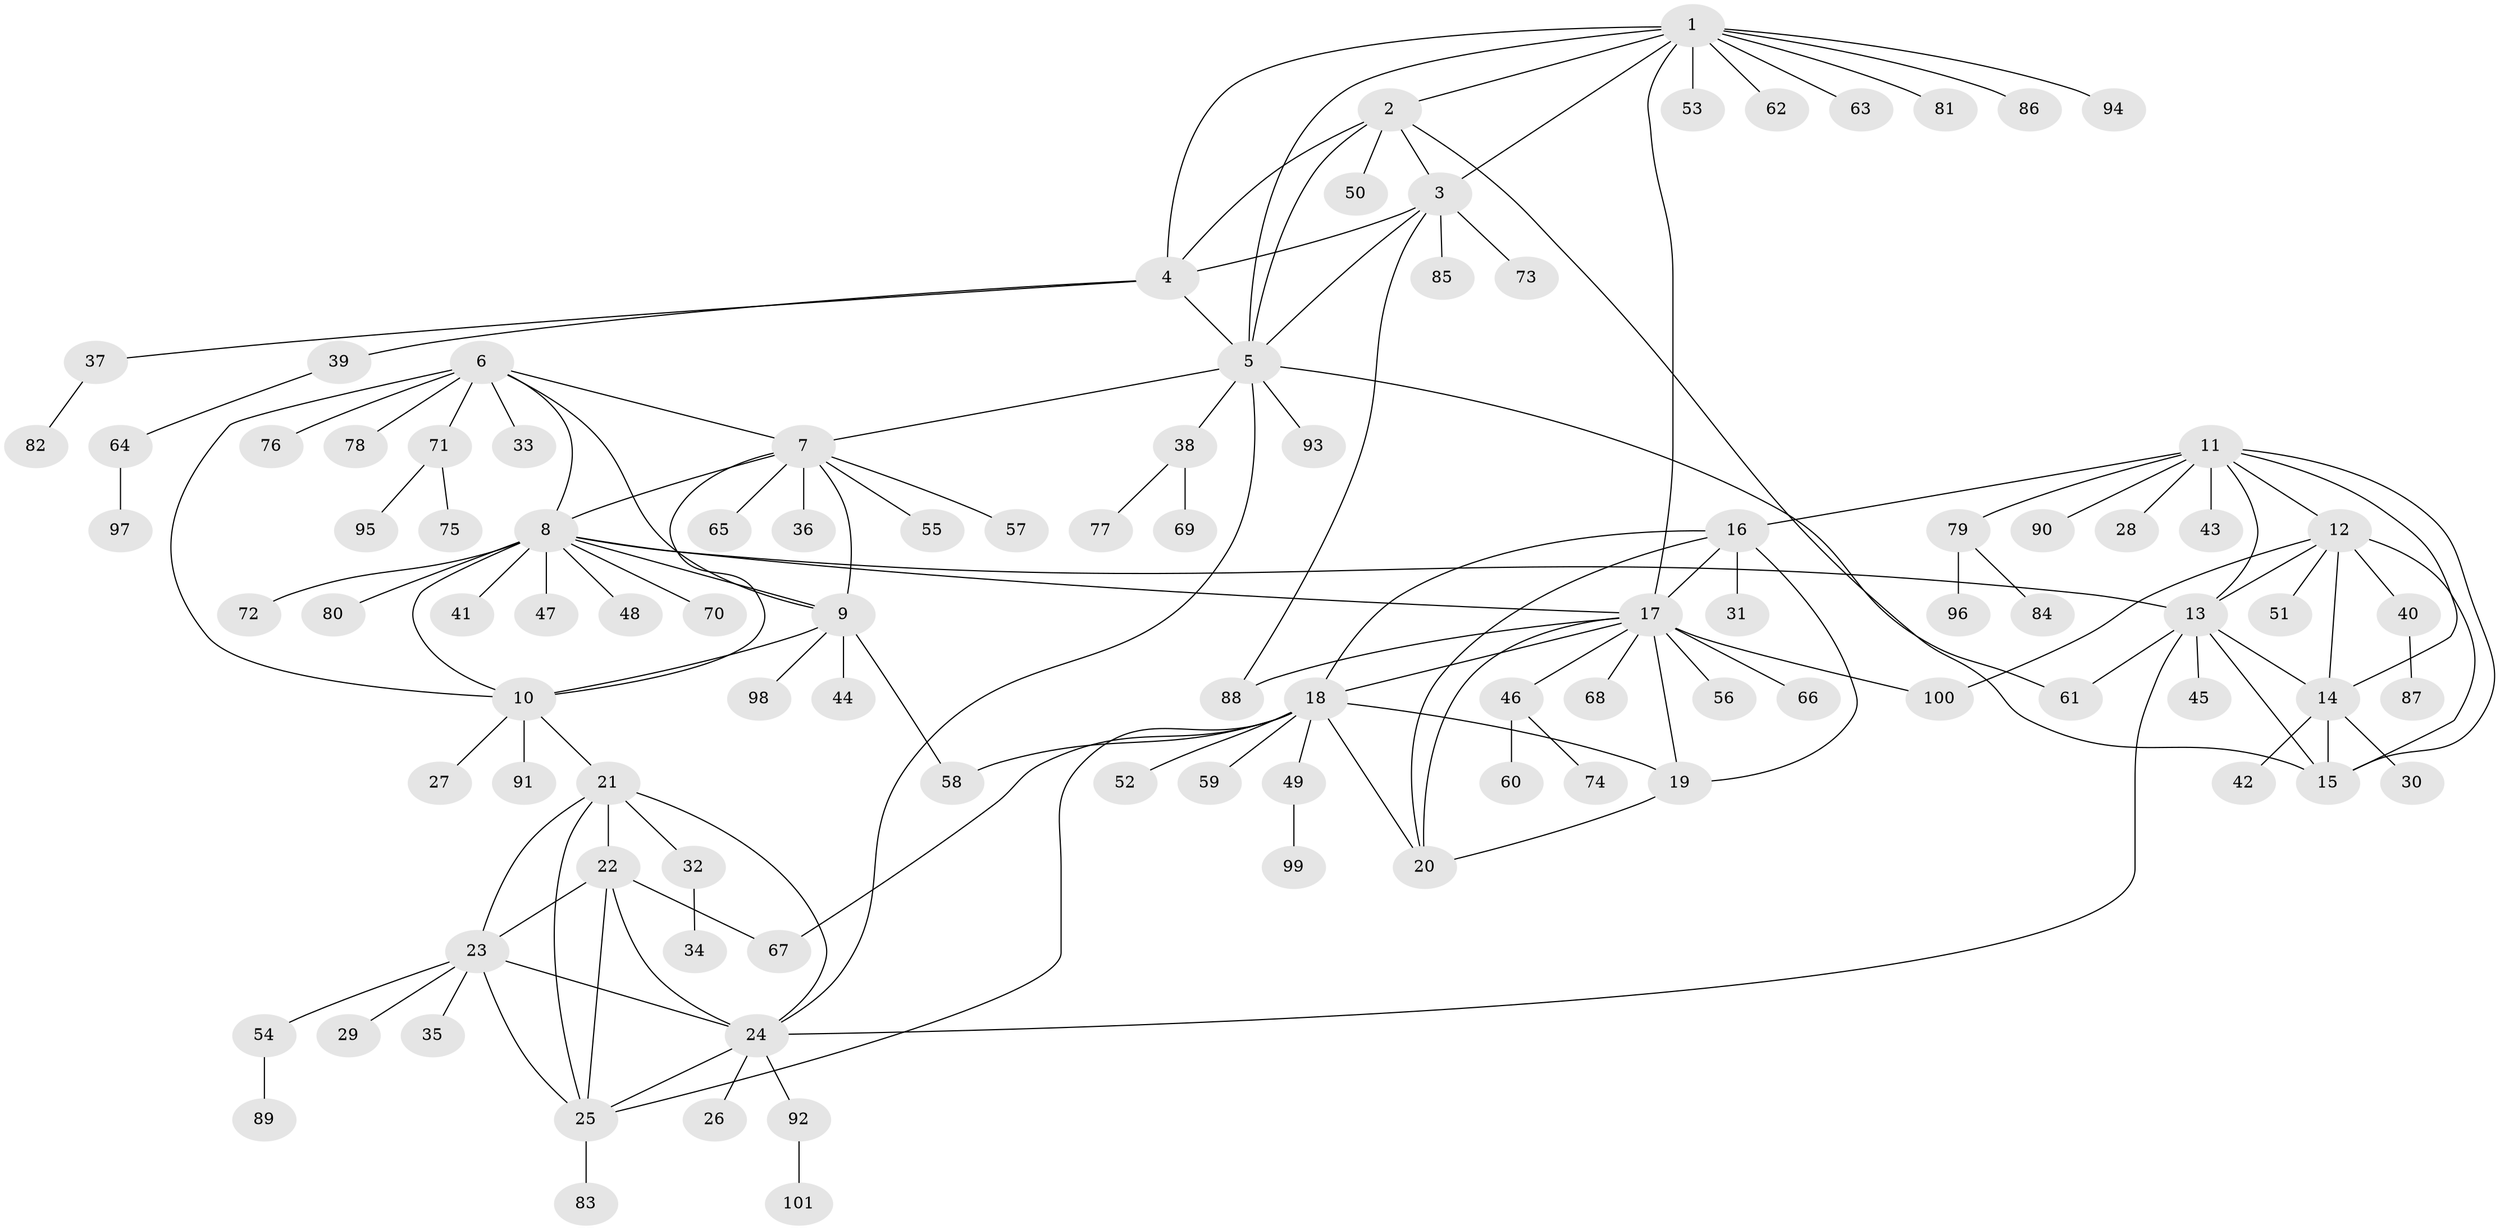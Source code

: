 // Generated by graph-tools (version 1.1) at 2025/11/02/27/25 16:11:29]
// undirected, 101 vertices, 141 edges
graph export_dot {
graph [start="1"]
  node [color=gray90,style=filled];
  1;
  2;
  3;
  4;
  5;
  6;
  7;
  8;
  9;
  10;
  11;
  12;
  13;
  14;
  15;
  16;
  17;
  18;
  19;
  20;
  21;
  22;
  23;
  24;
  25;
  26;
  27;
  28;
  29;
  30;
  31;
  32;
  33;
  34;
  35;
  36;
  37;
  38;
  39;
  40;
  41;
  42;
  43;
  44;
  45;
  46;
  47;
  48;
  49;
  50;
  51;
  52;
  53;
  54;
  55;
  56;
  57;
  58;
  59;
  60;
  61;
  62;
  63;
  64;
  65;
  66;
  67;
  68;
  69;
  70;
  71;
  72;
  73;
  74;
  75;
  76;
  77;
  78;
  79;
  80;
  81;
  82;
  83;
  84;
  85;
  86;
  87;
  88;
  89;
  90;
  91;
  92;
  93;
  94;
  95;
  96;
  97;
  98;
  99;
  100;
  101;
  1 -- 2;
  1 -- 3;
  1 -- 4;
  1 -- 5;
  1 -- 17;
  1 -- 53;
  1 -- 62;
  1 -- 63;
  1 -- 81;
  1 -- 86;
  1 -- 94;
  2 -- 3;
  2 -- 4;
  2 -- 5;
  2 -- 15;
  2 -- 50;
  3 -- 4;
  3 -- 5;
  3 -- 73;
  3 -- 85;
  3 -- 88;
  4 -- 5;
  4 -- 37;
  4 -- 39;
  5 -- 7;
  5 -- 24;
  5 -- 38;
  5 -- 61;
  5 -- 93;
  6 -- 7;
  6 -- 8;
  6 -- 9;
  6 -- 10;
  6 -- 33;
  6 -- 71;
  6 -- 76;
  6 -- 78;
  7 -- 8;
  7 -- 9;
  7 -- 10;
  7 -- 36;
  7 -- 55;
  7 -- 57;
  7 -- 65;
  8 -- 9;
  8 -- 10;
  8 -- 13;
  8 -- 17;
  8 -- 41;
  8 -- 47;
  8 -- 48;
  8 -- 70;
  8 -- 72;
  8 -- 80;
  9 -- 10;
  9 -- 44;
  9 -- 58;
  9 -- 98;
  10 -- 21;
  10 -- 27;
  10 -- 91;
  11 -- 12;
  11 -- 13;
  11 -- 14;
  11 -- 15;
  11 -- 16;
  11 -- 28;
  11 -- 43;
  11 -- 79;
  11 -- 90;
  12 -- 13;
  12 -- 14;
  12 -- 15;
  12 -- 40;
  12 -- 51;
  12 -- 100;
  13 -- 14;
  13 -- 15;
  13 -- 24;
  13 -- 45;
  13 -- 61;
  14 -- 15;
  14 -- 30;
  14 -- 42;
  16 -- 17;
  16 -- 18;
  16 -- 19;
  16 -- 20;
  16 -- 31;
  17 -- 18;
  17 -- 19;
  17 -- 20;
  17 -- 46;
  17 -- 56;
  17 -- 66;
  17 -- 68;
  17 -- 88;
  17 -- 100;
  18 -- 19;
  18 -- 20;
  18 -- 25;
  18 -- 49;
  18 -- 52;
  18 -- 58;
  18 -- 59;
  18 -- 67;
  19 -- 20;
  21 -- 22;
  21 -- 23;
  21 -- 24;
  21 -- 25;
  21 -- 32;
  22 -- 23;
  22 -- 24;
  22 -- 25;
  22 -- 67;
  23 -- 24;
  23 -- 25;
  23 -- 29;
  23 -- 35;
  23 -- 54;
  24 -- 25;
  24 -- 26;
  24 -- 92;
  25 -- 83;
  32 -- 34;
  37 -- 82;
  38 -- 69;
  38 -- 77;
  39 -- 64;
  40 -- 87;
  46 -- 60;
  46 -- 74;
  49 -- 99;
  54 -- 89;
  64 -- 97;
  71 -- 75;
  71 -- 95;
  79 -- 84;
  79 -- 96;
  92 -- 101;
}
